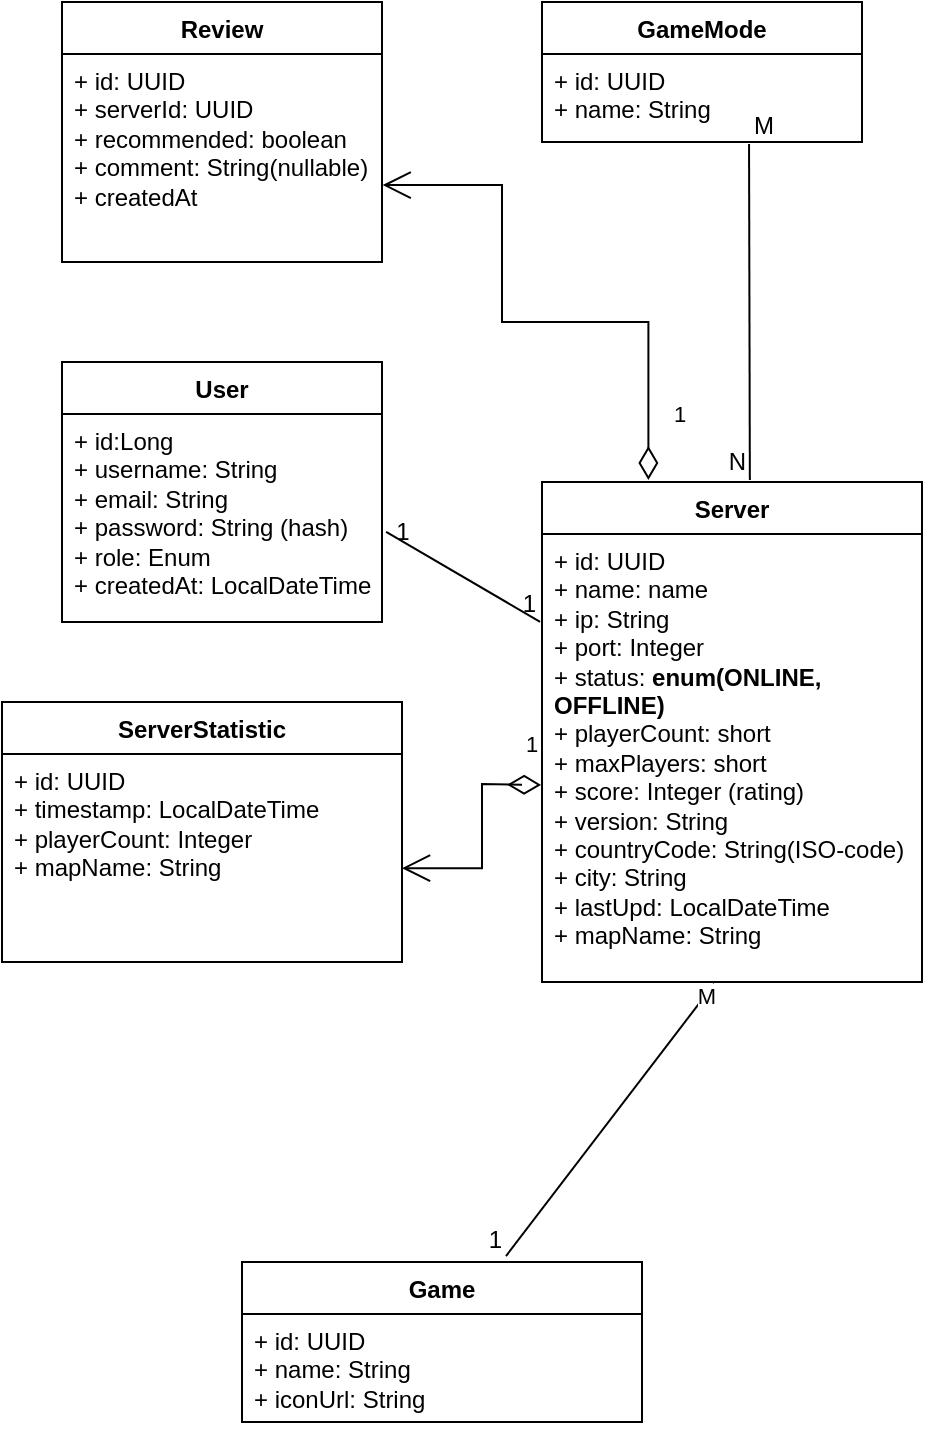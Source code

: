 <mxfile version="27.0.9">
  <diagram name="UseCaseGameMonitoring_Extended" id="U67slQNZNAwhTFtYolFh">
    <mxGraphModel dx="705" dy="883" grid="1" gridSize="10" guides="1" tooltips="1" connect="1" arrows="1" fold="1" page="1" pageScale="1" pageWidth="827" pageHeight="1169" math="0" shadow="0">
      <root>
        <mxCell id="0" />
        <mxCell id="1" parent="0" />
        <mxCell id="808y03WBdtZiZQ33SgHt-79" value="User" style="swimlane;fontStyle=1;align=center;verticalAlign=top;childLayout=stackLayout;horizontal=1;startSize=26;horizontalStack=0;resizeParent=1;resizeParentMax=0;resizeLast=0;collapsible=1;marginBottom=0;whiteSpace=wrap;html=1;" vertex="1" parent="1">
          <mxGeometry x="80" y="380" width="160" height="130" as="geometry" />
        </mxCell>
        <mxCell id="808y03WBdtZiZQ33SgHt-80" value="+ id:Long&lt;div&gt;+ username: String&lt;/div&gt;&lt;div&gt;+ email: String&lt;/div&gt;&lt;div&gt;+ password: String (hash)&lt;/div&gt;&lt;div&gt;+ role: Enum&lt;/div&gt;&lt;div&gt;+ createdAt: LocalDateTime&lt;/div&gt;&lt;div&gt;&lt;br&gt;&lt;/div&gt;" style="text;strokeColor=none;fillColor=none;align=left;verticalAlign=top;spacingLeft=4;spacingRight=4;overflow=hidden;rotatable=0;points=[[0,0.5],[1,0.5]];portConstraint=eastwest;whiteSpace=wrap;html=1;" vertex="1" parent="808y03WBdtZiZQ33SgHt-79">
          <mxGeometry y="26" width="160" height="104" as="geometry" />
        </mxCell>
        <mxCell id="808y03WBdtZiZQ33SgHt-86" value="Server" style="swimlane;fontStyle=1;align=center;verticalAlign=top;childLayout=stackLayout;horizontal=1;startSize=26;horizontalStack=0;resizeParent=1;resizeParentMax=0;resizeLast=0;collapsible=1;marginBottom=0;whiteSpace=wrap;html=1;" vertex="1" parent="1">
          <mxGeometry x="320" y="440" width="190" height="250" as="geometry" />
        </mxCell>
        <mxCell id="808y03WBdtZiZQ33SgHt-87" value="+ id: UUID&lt;br&gt;&lt;div&gt;+ name: name&lt;br&gt;+ ip: String&lt;br&gt;+ port: Integer&lt;/div&gt;&lt;div&gt;+ status: &lt;b&gt;enum(ONLINE, OFFLINE)&lt;/b&gt;&lt;/div&gt;&lt;div&gt;+ playerCount: short&lt;br&gt;+ maxPlayers: short&lt;br&gt;+ score: Integer (rating)&lt;br&gt;+ version: String&lt;br&gt;+ countryCode: String(ISO-code)&lt;/div&gt;&lt;div&gt;+ city: String&lt;br&gt;+ lastUpd: LocalDateTime&lt;br&gt;+ mapName: String&lt;/div&gt;" style="text;strokeColor=none;fillColor=none;align=left;verticalAlign=top;spacingLeft=4;spacingRight=4;overflow=hidden;rotatable=0;points=[[0,0.5],[1,0.5]];portConstraint=eastwest;whiteSpace=wrap;html=1;" vertex="1" parent="808y03WBdtZiZQ33SgHt-86">
          <mxGeometry y="26" width="190" height="224" as="geometry" />
        </mxCell>
        <mxCell id="808y03WBdtZiZQ33SgHt-88" value="ServerStatistic" style="swimlane;fontStyle=1;align=center;verticalAlign=top;childLayout=stackLayout;horizontal=1;startSize=26;horizontalStack=0;resizeParent=1;resizeParentMax=0;resizeLast=0;collapsible=1;marginBottom=0;whiteSpace=wrap;html=1;" vertex="1" parent="1">
          <mxGeometry x="50" y="550" width="200" height="130" as="geometry" />
        </mxCell>
        <mxCell id="808y03WBdtZiZQ33SgHt-89" value="+ id: UUID&lt;br&gt;&lt;div&gt;+ timestamp: LocalDateTime&lt;br&gt;+ playerCount: Integer&lt;br&gt;+ mapName: String&lt;/div&gt;" style="text;strokeColor=none;fillColor=none;align=left;verticalAlign=top;spacingLeft=4;spacingRight=4;overflow=hidden;rotatable=0;points=[[0,0.5],[1,0.5]];portConstraint=eastwest;whiteSpace=wrap;html=1;" vertex="1" parent="808y03WBdtZiZQ33SgHt-88">
          <mxGeometry y="26" width="200" height="104" as="geometry" />
        </mxCell>
        <mxCell id="808y03WBdtZiZQ33SgHt-90" value="GameMode" style="swimlane;fontStyle=1;align=center;verticalAlign=top;childLayout=stackLayout;horizontal=1;startSize=26;horizontalStack=0;resizeParent=1;resizeParentMax=0;resizeLast=0;collapsible=1;marginBottom=0;whiteSpace=wrap;html=1;" vertex="1" parent="1">
          <mxGeometry x="320" y="200" width="160" height="70" as="geometry" />
        </mxCell>
        <mxCell id="808y03WBdtZiZQ33SgHt-91" value="+ id: UUID&lt;br&gt;&lt;div&gt;+ name: String&amp;nbsp;&lt;/div&gt;" style="text;strokeColor=none;fillColor=none;align=left;verticalAlign=top;spacingLeft=4;spacingRight=4;overflow=hidden;rotatable=0;points=[[0,0.5],[1,0.5]];portConstraint=eastwest;whiteSpace=wrap;html=1;" vertex="1" parent="808y03WBdtZiZQ33SgHt-90">
          <mxGeometry y="26" width="160" height="44" as="geometry" />
        </mxCell>
        <mxCell id="808y03WBdtZiZQ33SgHt-92" value="Review" style="swimlane;fontStyle=1;align=center;verticalAlign=top;childLayout=stackLayout;horizontal=1;startSize=26;horizontalStack=0;resizeParent=1;resizeParentMax=0;resizeLast=0;collapsible=1;marginBottom=0;whiteSpace=wrap;html=1;" vertex="1" parent="1">
          <mxGeometry x="80" y="200" width="160" height="130" as="geometry" />
        </mxCell>
        <mxCell id="808y03WBdtZiZQ33SgHt-93" value="+ id: UUID&lt;div&gt;+ serverId: UUID&lt;br&gt;+ recommended: boolean&lt;br&gt;+ comment: String(nullable)&lt;br&gt;+ createdAt&lt;/div&gt;" style="text;strokeColor=none;fillColor=none;align=left;verticalAlign=top;spacingLeft=4;spacingRight=4;overflow=hidden;rotatable=0;points=[[0,0.5],[1,0.5]];portConstraint=eastwest;whiteSpace=wrap;html=1;" vertex="1" parent="808y03WBdtZiZQ33SgHt-92">
          <mxGeometry y="26" width="160" height="104" as="geometry" />
        </mxCell>
        <mxCell id="808y03WBdtZiZQ33SgHt-96" value="1" style="endArrow=open;html=1;endSize=12;startArrow=diamondThin;startSize=14;startFill=0;edgeStyle=orthogonalEdgeStyle;align=left;verticalAlign=bottom;rounded=0;exitX=-0.016;exitY=0.56;exitDx=0;exitDy=0;exitPerimeter=0;entryX=1.002;entryY=0.549;entryDx=0;entryDy=0;entryPerimeter=0;" edge="1" parent="1">
          <mxGeometry x="-0.825" y="-11" relative="1" as="geometry">
            <mxPoint x="319.56" y="591.44" as="sourcePoint" />
            <mxPoint x="250.0" y="633.096" as="targetPoint" />
            <Array as="points">
              <mxPoint x="310" y="591" />
              <mxPoint x="290" y="591" />
              <mxPoint x="290" y="633" />
            </Array>
            <mxPoint as="offset" />
          </mxGeometry>
        </mxCell>
        <mxCell id="808y03WBdtZiZQ33SgHt-102" value="1" style="endArrow=open;html=1;endSize=12;startArrow=diamondThin;startSize=14;startFill=0;edgeStyle=orthogonalEdgeStyle;align=left;verticalAlign=bottom;rounded=0;entryX=1.002;entryY=0.63;entryDx=0;entryDy=0;entryPerimeter=0;exitX=0.28;exitY=-0.004;exitDx=0;exitDy=0;exitPerimeter=0;" edge="1" parent="1" source="808y03WBdtZiZQ33SgHt-86" target="808y03WBdtZiZQ33SgHt-93">
          <mxGeometry x="-0.825" y="-11" relative="1" as="geometry">
            <mxPoint x="380" y="430" as="sourcePoint" />
            <mxPoint x="260" y="643.096" as="targetPoint" />
            <Array as="points">
              <mxPoint x="373" y="360" />
              <mxPoint x="300" y="360" />
              <mxPoint x="300" y="292" />
            </Array>
            <mxPoint as="offset" />
          </mxGeometry>
        </mxCell>
        <mxCell id="808y03WBdtZiZQ33SgHt-108" value="" style="endArrow=none;html=1;rounded=0;exitX=0.647;exitY=1.022;exitDx=0;exitDy=0;exitPerimeter=0;entryX=0.547;entryY=-0.004;entryDx=0;entryDy=0;entryPerimeter=0;" edge="1" parent="1" source="808y03WBdtZiZQ33SgHt-91" target="808y03WBdtZiZQ33SgHt-86">
          <mxGeometry relative="1" as="geometry">
            <mxPoint x="290" y="400" as="sourcePoint" />
            <mxPoint x="420" y="437" as="targetPoint" />
          </mxGeometry>
        </mxCell>
        <mxCell id="808y03WBdtZiZQ33SgHt-109" value="M" style="resizable=0;html=1;whiteSpace=wrap;align=left;verticalAlign=bottom;" connectable="0" vertex="1" parent="808y03WBdtZiZQ33SgHt-108">
          <mxGeometry x="-1" relative="1" as="geometry" />
        </mxCell>
        <mxCell id="808y03WBdtZiZQ33SgHt-110" value="N" style="resizable=0;html=1;whiteSpace=wrap;align=right;verticalAlign=bottom;" connectable="0" vertex="1" parent="808y03WBdtZiZQ33SgHt-108">
          <mxGeometry x="1" relative="1" as="geometry" />
        </mxCell>
        <mxCell id="808y03WBdtZiZQ33SgHt-111" value="Game" style="swimlane;fontStyle=1;align=center;verticalAlign=top;childLayout=stackLayout;horizontal=1;startSize=26;horizontalStack=0;resizeParent=1;resizeParentMax=0;resizeLast=0;collapsible=1;marginBottom=0;whiteSpace=wrap;html=1;" vertex="1" parent="1">
          <mxGeometry x="170" y="830" width="200" height="80" as="geometry" />
        </mxCell>
        <mxCell id="808y03WBdtZiZQ33SgHt-112" value="+ id: UUID&lt;br&gt;+ name: String&lt;br&gt;+ iconUrl: String&lt;div&gt;&lt;br&gt;&lt;/div&gt;" style="text;strokeColor=none;fillColor=none;align=left;verticalAlign=top;spacingLeft=4;spacingRight=4;overflow=hidden;rotatable=0;points=[[0,0.5],[1,0.5]];portConstraint=eastwest;whiteSpace=wrap;html=1;" vertex="1" parent="808y03WBdtZiZQ33SgHt-111">
          <mxGeometry y="26" width="200" height="54" as="geometry" />
        </mxCell>
        <mxCell id="808y03WBdtZiZQ33SgHt-113" value="" style="endArrow=none;html=1;rounded=0;entryX=0.66;entryY=-0.037;entryDx=0;entryDy=0;entryPerimeter=0;exitX=0.453;exitY=1.004;exitDx=0;exitDy=0;exitPerimeter=0;" edge="1" parent="1" source="808y03WBdtZiZQ33SgHt-87" target="808y03WBdtZiZQ33SgHt-111">
          <mxGeometry relative="1" as="geometry">
            <mxPoint x="280" y="750" as="sourcePoint" />
            <mxPoint x="360" y="580" as="targetPoint" />
          </mxGeometry>
        </mxCell>
        <mxCell id="808y03WBdtZiZQ33SgHt-114" value="1" style="resizable=0;html=1;whiteSpace=wrap;align=right;verticalAlign=bottom;" connectable="0" vertex="1" parent="808y03WBdtZiZQ33SgHt-113">
          <mxGeometry x="1" relative="1" as="geometry" />
        </mxCell>
        <mxCell id="808y03WBdtZiZQ33SgHt-115" value="M" style="edgeLabel;html=1;align=center;verticalAlign=middle;resizable=0;points=[];" vertex="1" connectable="0" parent="808y03WBdtZiZQ33SgHt-113">
          <mxGeometry x="-0.918" relative="1" as="geometry">
            <mxPoint as="offset" />
          </mxGeometry>
        </mxCell>
        <mxCell id="808y03WBdtZiZQ33SgHt-116" value="" style="endArrow=none;html=1;rounded=0;exitX=1.013;exitY=0.567;exitDx=0;exitDy=0;exitPerimeter=0;entryX=-0.005;entryY=0.196;entryDx=0;entryDy=0;entryPerimeter=0;" edge="1" parent="1" source="808y03WBdtZiZQ33SgHt-80" target="808y03WBdtZiZQ33SgHt-87">
          <mxGeometry relative="1" as="geometry">
            <mxPoint x="90" y="540" as="sourcePoint" />
            <mxPoint x="250" y="540" as="targetPoint" />
          </mxGeometry>
        </mxCell>
        <mxCell id="808y03WBdtZiZQ33SgHt-117" value="1" style="resizable=0;html=1;whiteSpace=wrap;align=right;verticalAlign=bottom;" connectable="0" vertex="1" parent="808y03WBdtZiZQ33SgHt-116">
          <mxGeometry x="1" relative="1" as="geometry" />
        </mxCell>
        <mxCell id="808y03WBdtZiZQ33SgHt-118" value="1" style="text;html=1;align=center;verticalAlign=middle;resizable=0;points=[];autosize=1;strokeColor=none;fillColor=none;" vertex="1" parent="1">
          <mxGeometry x="235" y="450" width="30" height="30" as="geometry" />
        </mxCell>
      </root>
    </mxGraphModel>
  </diagram>
</mxfile>
